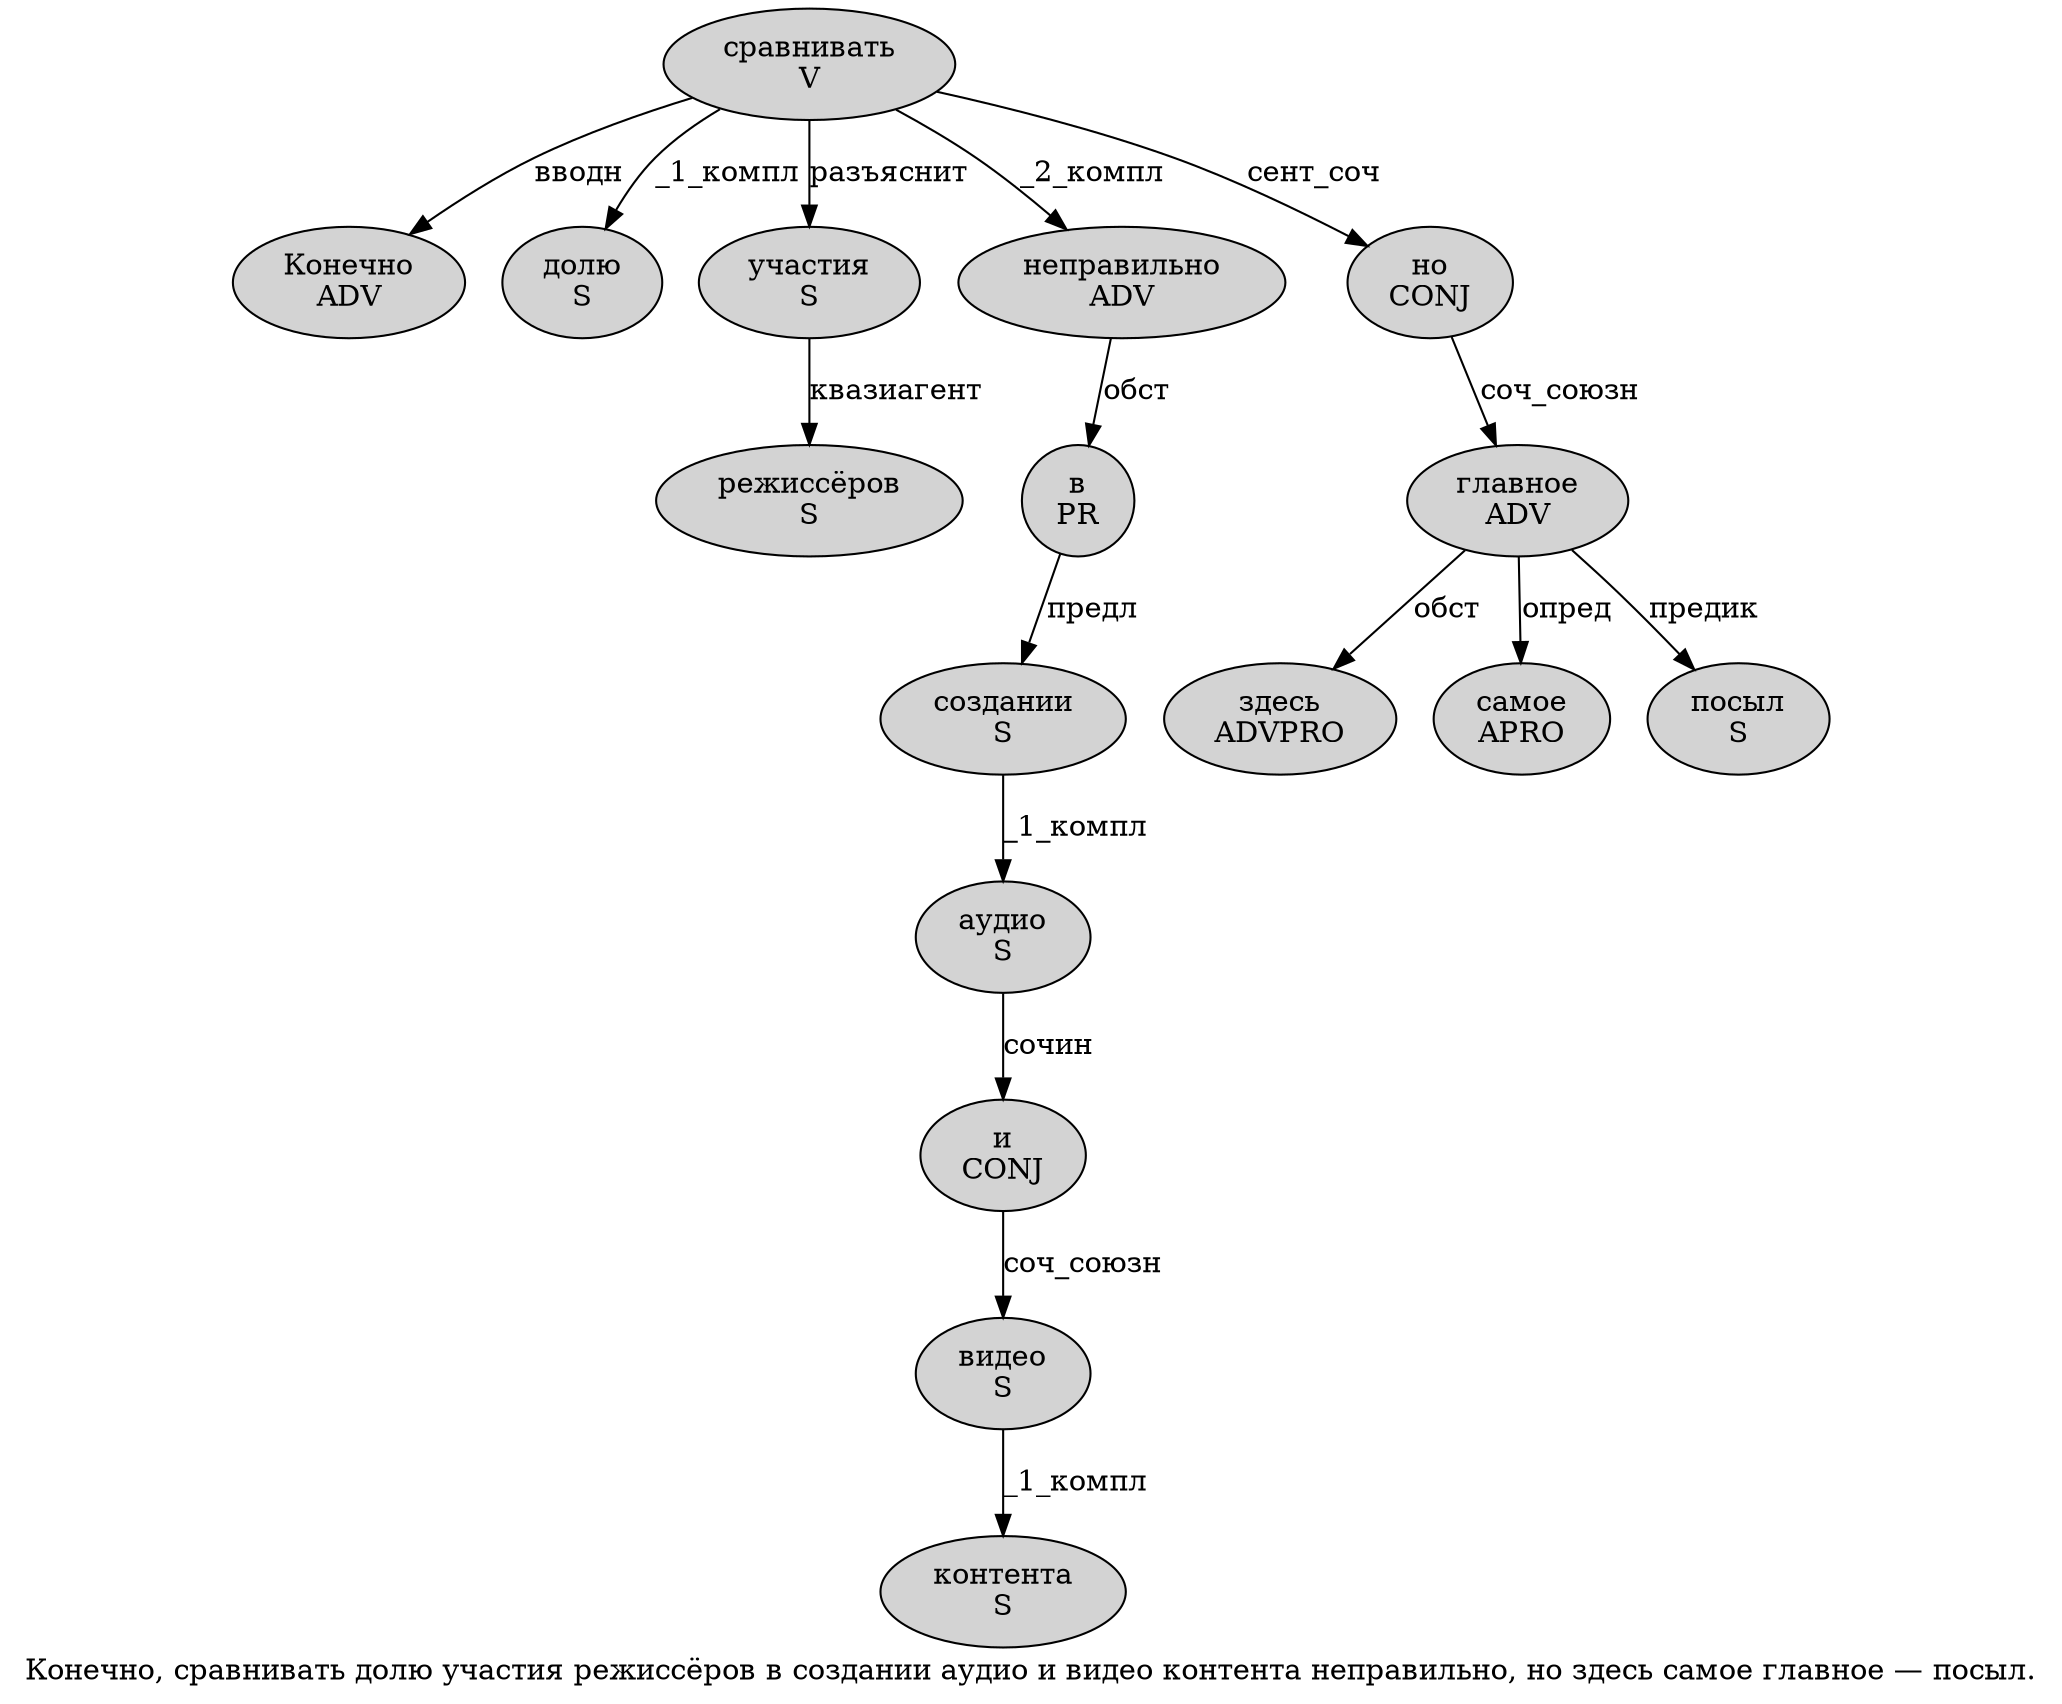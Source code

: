 digraph SENTENCE_2692 {
	graph [label="Конечно, сравнивать долю участия режиссёров в создании аудио и видео контента неправильно, но здесь самое главное — посыл."]
	node [style=filled]
		0 [label="Конечно
ADV" color="" fillcolor=lightgray penwidth=1 shape=ellipse]
		2 [label="сравнивать
V" color="" fillcolor=lightgray penwidth=1 shape=ellipse]
		3 [label="долю
S" color="" fillcolor=lightgray penwidth=1 shape=ellipse]
		4 [label="участия
S" color="" fillcolor=lightgray penwidth=1 shape=ellipse]
		5 [label="режиссёров
S" color="" fillcolor=lightgray penwidth=1 shape=ellipse]
		6 [label="в
PR" color="" fillcolor=lightgray penwidth=1 shape=ellipse]
		7 [label="создании
S" color="" fillcolor=lightgray penwidth=1 shape=ellipse]
		8 [label="аудио
S" color="" fillcolor=lightgray penwidth=1 shape=ellipse]
		9 [label="и
CONJ" color="" fillcolor=lightgray penwidth=1 shape=ellipse]
		10 [label="видео
S" color="" fillcolor=lightgray penwidth=1 shape=ellipse]
		11 [label="контента
S" color="" fillcolor=lightgray penwidth=1 shape=ellipse]
		12 [label="неправильно
ADV" color="" fillcolor=lightgray penwidth=1 shape=ellipse]
		14 [label="но
CONJ" color="" fillcolor=lightgray penwidth=1 shape=ellipse]
		15 [label="здесь
ADVPRO" color="" fillcolor=lightgray penwidth=1 shape=ellipse]
		16 [label="самое
APRO" color="" fillcolor=lightgray penwidth=1 shape=ellipse]
		17 [label="главное
ADV" color="" fillcolor=lightgray penwidth=1 shape=ellipse]
		19 [label="посыл
S" color="" fillcolor=lightgray penwidth=1 shape=ellipse]
			6 -> 7 [label="предл"]
			2 -> 0 [label="вводн"]
			2 -> 3 [label="_1_компл"]
			2 -> 4 [label="разъяснит"]
			2 -> 12 [label="_2_компл"]
			2 -> 14 [label="сент_соч"]
			9 -> 10 [label="соч_союзн"]
			17 -> 15 [label="обст"]
			17 -> 16 [label="опред"]
			17 -> 19 [label="предик"]
			14 -> 17 [label="соч_союзн"]
			10 -> 11 [label="_1_компл"]
			12 -> 6 [label="обст"]
			7 -> 8 [label="_1_компл"]
			4 -> 5 [label="квазиагент"]
			8 -> 9 [label="сочин"]
}